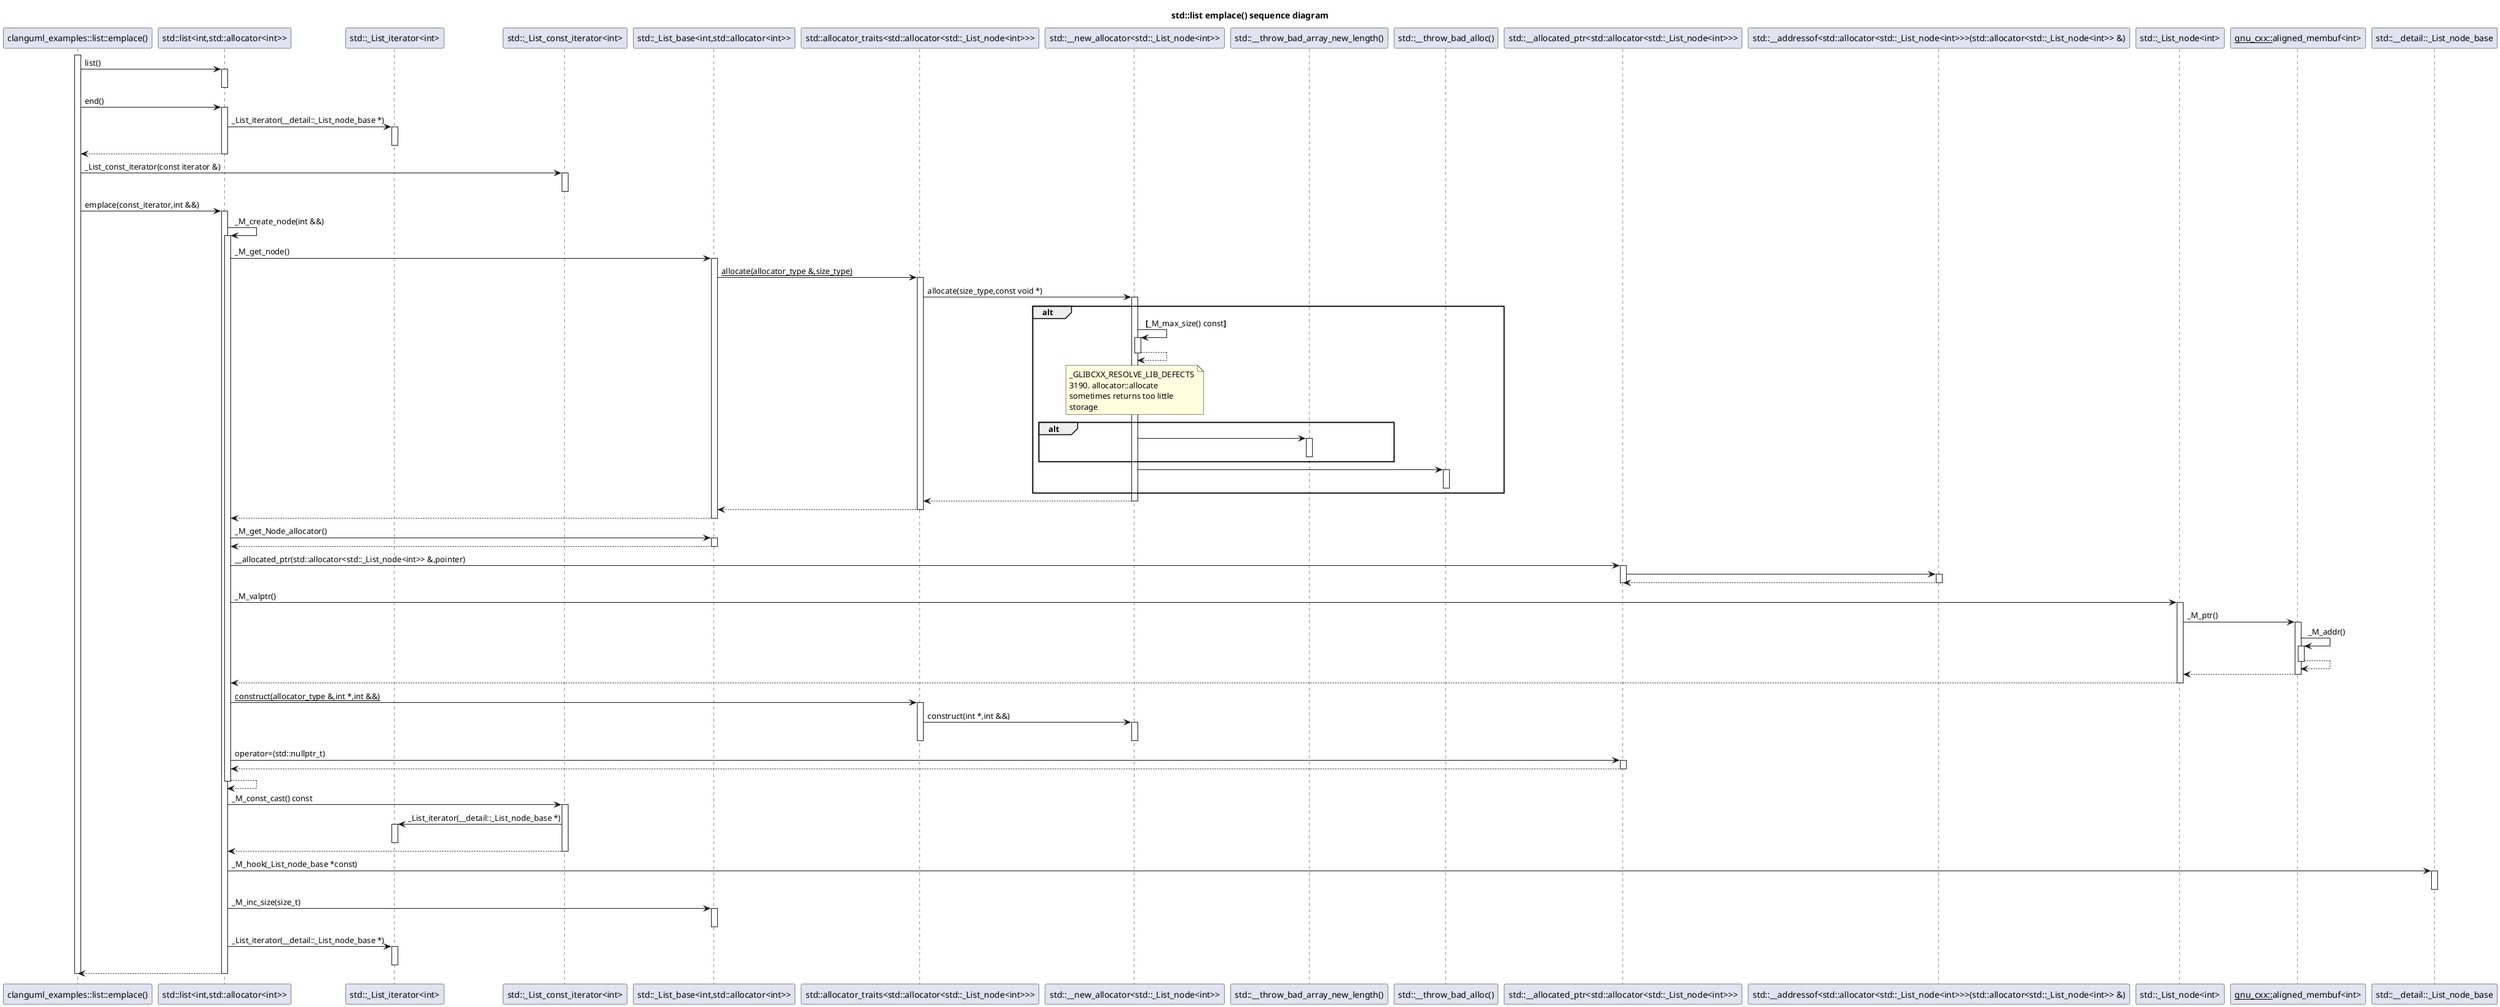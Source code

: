 @startuml
title std::list emplace() sequence diagram
participant "clanguml_examples::list::emplace()" as C_0016263699868639456484 [[{emplace}]]
activate C_0016263699868639456484
participant "std::list<int,std::allocator<int>>" as C_0012688964058898021606
C_0016263699868639456484 -> C_0012688964058898021606 [[{}]] : list()
activate C_0012688964058898021606
deactivate C_0012688964058898021606
C_0016263699868639456484 -> C_0012688964058898021606 [[{}]] : end()
activate C_0012688964058898021606
participant "std::_List_iterator<int>" as C_0015791400372507591026
C_0012688964058898021606 -> C_0015791400372507591026 : _List_iterator(__detail::_List_node_base *)
activate C_0015791400372507591026
deactivate C_0015791400372507591026
C_0012688964058898021606 --> C_0016263699868639456484
deactivate C_0012688964058898021606
participant "std::_List_const_iterator<int>" as C_0016481197395156723564
C_0016263699868639456484 -> C_0016481197395156723564 [[{}]] : _List_const_iterator(const iterator &)
activate C_0016481197395156723564
deactivate C_0016481197395156723564
C_0016263699868639456484 -> C_0012688964058898021606 [[{}]] : emplace(const_iterator,int &&)
activate C_0012688964058898021606
C_0012688964058898021606 -> C_0012688964058898021606 : _M_create_node(int &&)
activate C_0012688964058898021606
participant "std::_List_base<int,std::allocator<int>>" as C_0008221085376594923905
C_0012688964058898021606 -> C_0008221085376594923905 : _M_get_node()
activate C_0008221085376594923905
participant "std::allocator_traits<std::allocator<std::_List_node<int>>>" as C_0001551730410201807116
C_0008221085376594923905 -> C_0001551730410201807116 : __allocate(allocator_type &,size_type)__
activate C_0001551730410201807116
participant "std::__new_allocator<std::_List_node<int>>" as C_0006573487053199071022
C_0001551730410201807116 -> C_0006573487053199071022 : allocate(size_type,const void *)
activate C_0006573487053199071022
alt
C_0006573487053199071022 -> C_0006573487053199071022 : **[**_M_max_size() const**]**
activate C_0006573487053199071022
C_0006573487053199071022 --> C_0006573487053199071022
deactivate C_0006573487053199071022
note over C_0006573487053199071022
_GLIBCXX_RESOLVE_LIB_DEFECTS
3190. allocator::allocate
sometimes returns too little
storage
end note
alt
participant "std::__throw_bad_array_new_length()" as C_0017195084916193522427
C_0006573487053199071022 -> C_0017195084916193522427 : 
activate C_0017195084916193522427
deactivate C_0017195084916193522427
end
participant "std::__throw_bad_alloc()" as C_0013352003183979330430
C_0006573487053199071022 -> C_0013352003183979330430 : 
activate C_0013352003183979330430
deactivate C_0013352003183979330430
end
C_0006573487053199071022 --> C_0001551730410201807116
deactivate C_0006573487053199071022
C_0001551730410201807116 --> C_0008221085376594923905
deactivate C_0001551730410201807116
C_0008221085376594923905 --> C_0012688964058898021606
deactivate C_0008221085376594923905
C_0012688964058898021606 -> C_0008221085376594923905 : _M_get_Node_allocator()
activate C_0008221085376594923905
C_0008221085376594923905 --> C_0012688964058898021606
deactivate C_0008221085376594923905
participant "std::__allocated_ptr<std::allocator<std::_List_node<int>>>" as C_0001989690290086399833
C_0012688964058898021606 -> C_0001989690290086399833 : __allocated_ptr(std::allocator<std::_List_node<int>> &,pointer)
activate C_0001989690290086399833
participant "std::__addressof<std::allocator<std::_List_node<int>>>(std::allocator<std::_List_node<int>> &)" as C_0001314452755804900396
C_0001989690290086399833 -> C_0001314452755804900396 : 
activate C_0001314452755804900396
C_0001314452755804900396 --> C_0001989690290086399833
deactivate C_0001314452755804900396
deactivate C_0001989690290086399833
participant "std::_List_node<int>" as C_0011620124836104627274
C_0012688964058898021606 -> C_0011620124836104627274 : _M_valptr()
activate C_0011620124836104627274
participant "__gnu_cxx::__aligned_membuf<int>" as C_0001386050265178105811
C_0011620124836104627274 -> C_0001386050265178105811 : _M_ptr()
activate C_0001386050265178105811
C_0001386050265178105811 -> C_0001386050265178105811 : _M_addr()
activate C_0001386050265178105811
C_0001386050265178105811 --> C_0001386050265178105811
deactivate C_0001386050265178105811
C_0001386050265178105811 --> C_0011620124836104627274
deactivate C_0001386050265178105811
C_0011620124836104627274 --> C_0012688964058898021606
deactivate C_0011620124836104627274
C_0012688964058898021606 -> C_0001551730410201807116 : __construct(allocator_type &,int *,int &&)__
activate C_0001551730410201807116
C_0001551730410201807116 -> C_0006573487053199071022 : construct(int *,int &&)
activate C_0006573487053199071022
deactivate C_0006573487053199071022
deactivate C_0001551730410201807116
C_0012688964058898021606 -> C_0001989690290086399833 : operator=(std::nullptr_t)
activate C_0001989690290086399833
C_0001989690290086399833 --> C_0012688964058898021606
deactivate C_0001989690290086399833
C_0012688964058898021606 --> C_0012688964058898021606
deactivate C_0012688964058898021606
C_0012688964058898021606 -> C_0016481197395156723564 : _M_const_cast() const
activate C_0016481197395156723564
C_0016481197395156723564 -> C_0015791400372507591026 : _List_iterator(__detail::_List_node_base *)
activate C_0015791400372507591026
deactivate C_0015791400372507591026
C_0016481197395156723564 --> C_0012688964058898021606
deactivate C_0016481197395156723564
participant "std::__detail::_List_node_base" as C_0003061237274580542436
C_0012688964058898021606 -> C_0003061237274580542436 : _M_hook(_List_node_base *const)
activate C_0003061237274580542436
deactivate C_0003061237274580542436
C_0012688964058898021606 -> C_0008221085376594923905 : _M_inc_size(size_t)
activate C_0008221085376594923905
deactivate C_0008221085376594923905
C_0012688964058898021606 -> C_0015791400372507591026 : _List_iterator(__detail::_List_node_base *)
activate C_0015791400372507591026
deactivate C_0015791400372507591026
C_0012688964058898021606 --> C_0016263699868639456484
deactivate C_0012688964058898021606
deactivate C_0016263699868639456484

'Generated with clang-uml, version 0.6.0
'LLVM version Ubuntu clang version 19.1.1 (1ubuntu1)
@enduml
